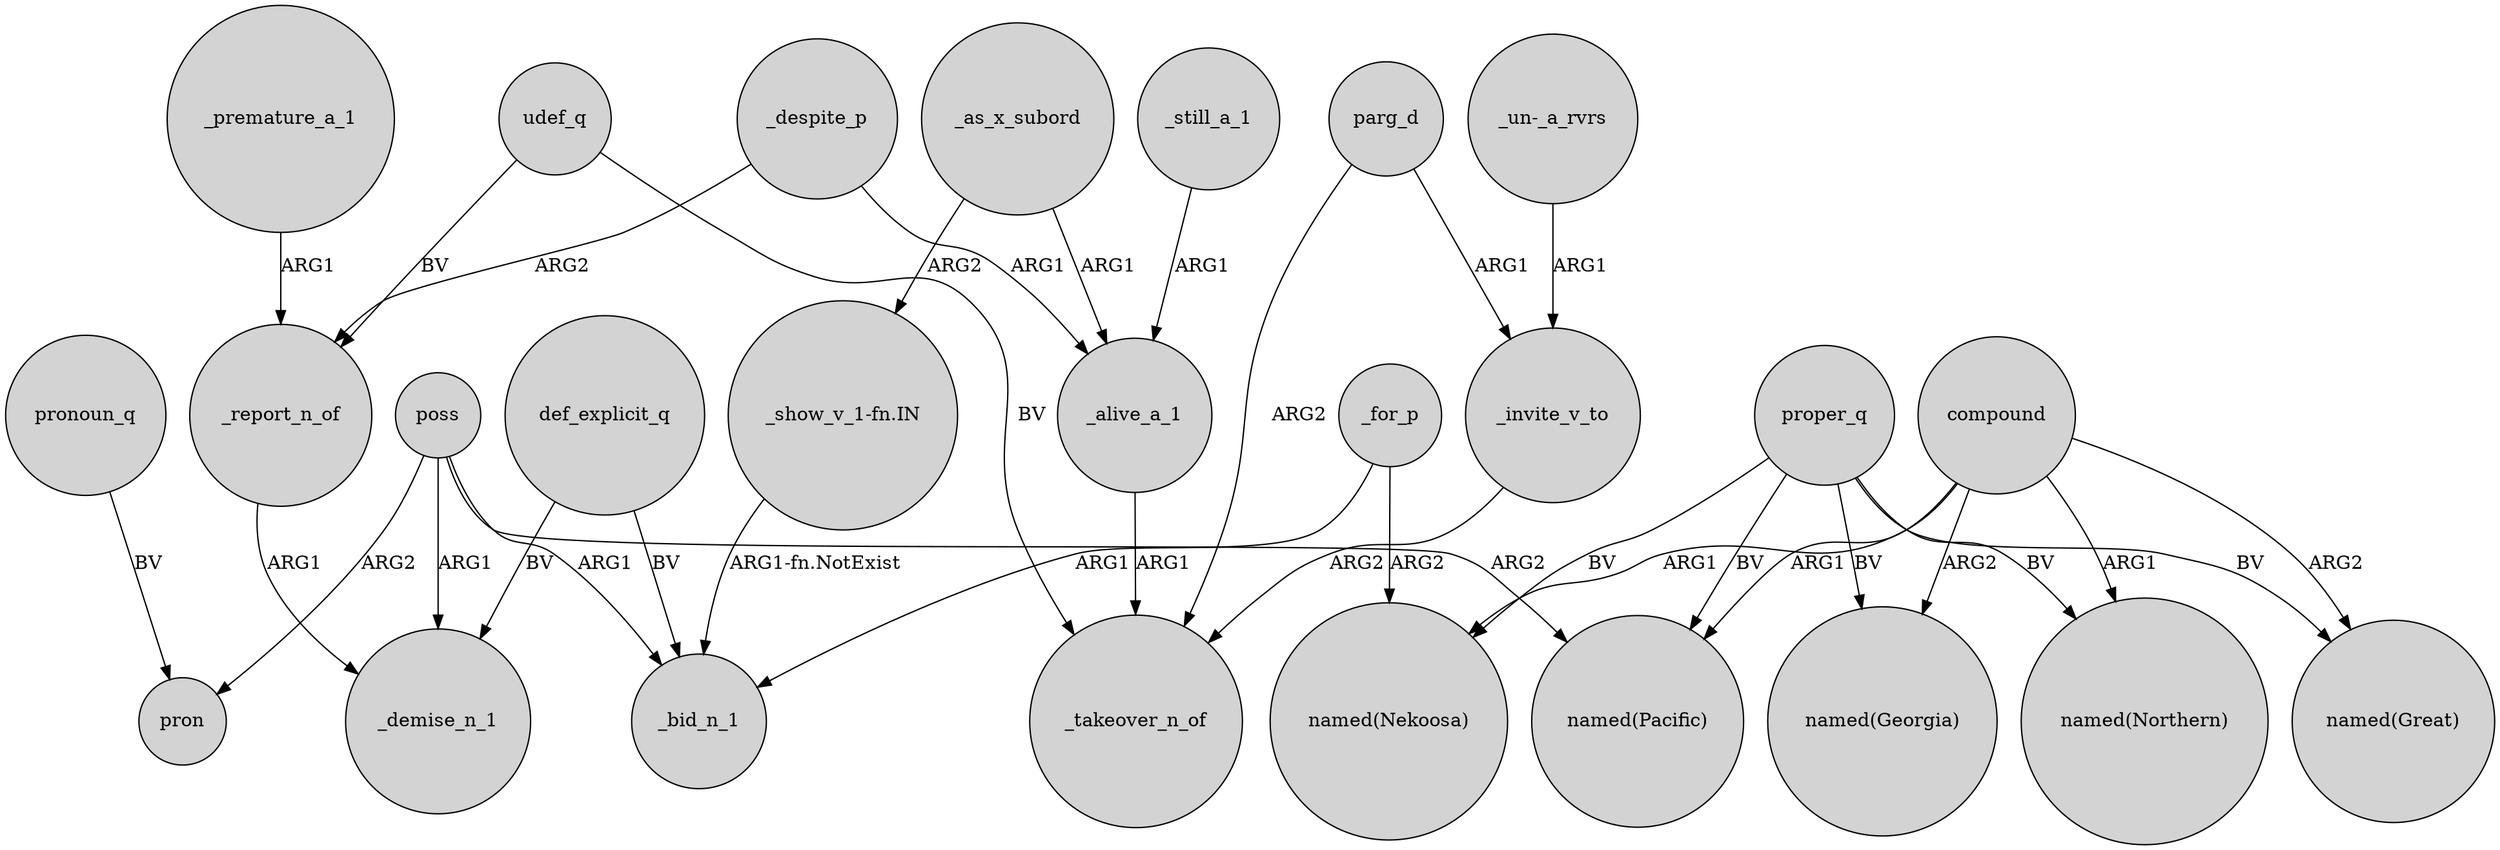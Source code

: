 digraph {
	node [shape=circle style=filled]
	poss -> pron [label=ARG2]
	poss -> _demise_n_1 [label=ARG1]
	compound -> "named(Nekoosa)" [label=ARG1]
	udef_q -> _takeover_n_of [label=BV]
	_despite_p -> _alive_a_1 [label=ARG1]
	def_explicit_q -> _bid_n_1 [label=BV]
	udef_q -> _report_n_of [label=BV]
	compound -> "named(Georgia)" [label=ARG2]
	compound -> "named(Great)" [label=ARG2]
	_as_x_subord -> _alive_a_1 [label=ARG1]
	_as_x_subord -> "_show_v_1-fn.IN" [label=ARG2]
	_premature_a_1 -> _report_n_of [label=ARG1]
	pronoun_q -> pron [label=BV]
	_alive_a_1 -> _takeover_n_of [label=ARG1]
	proper_q -> "named(Nekoosa)" [label=BV]
	proper_q -> "named(Great)" [label=BV]
	"_un-_a_rvrs" -> _invite_v_to [label=ARG1]
	poss -> _bid_n_1 [label=ARG1]
	"_show_v_1-fn.IN" -> _bid_n_1 [label="ARG1-fn.NotExist"]
	parg_d -> _takeover_n_of [label=ARG2]
	_report_n_of -> _demise_n_1 [label=ARG1]
	_despite_p -> _report_n_of [label=ARG2]
	proper_q -> "named(Georgia)" [label=BV]
	_for_p -> _bid_n_1 [label=ARG1]
	compound -> "named(Northern)" [label=ARG1]
	proper_q -> "named(Pacific)" [label=BV]
	parg_d -> _invite_v_to [label=ARG1]
	_still_a_1 -> _alive_a_1 [label=ARG1]
	def_explicit_q -> _demise_n_1 [label=BV]
	_for_p -> "named(Nekoosa)" [label=ARG2]
	_invite_v_to -> _takeover_n_of [label=ARG2]
	compound -> "named(Pacific)" [label=ARG1]
	poss -> "named(Pacific)" [label=ARG2]
	proper_q -> "named(Northern)" [label=BV]
}
